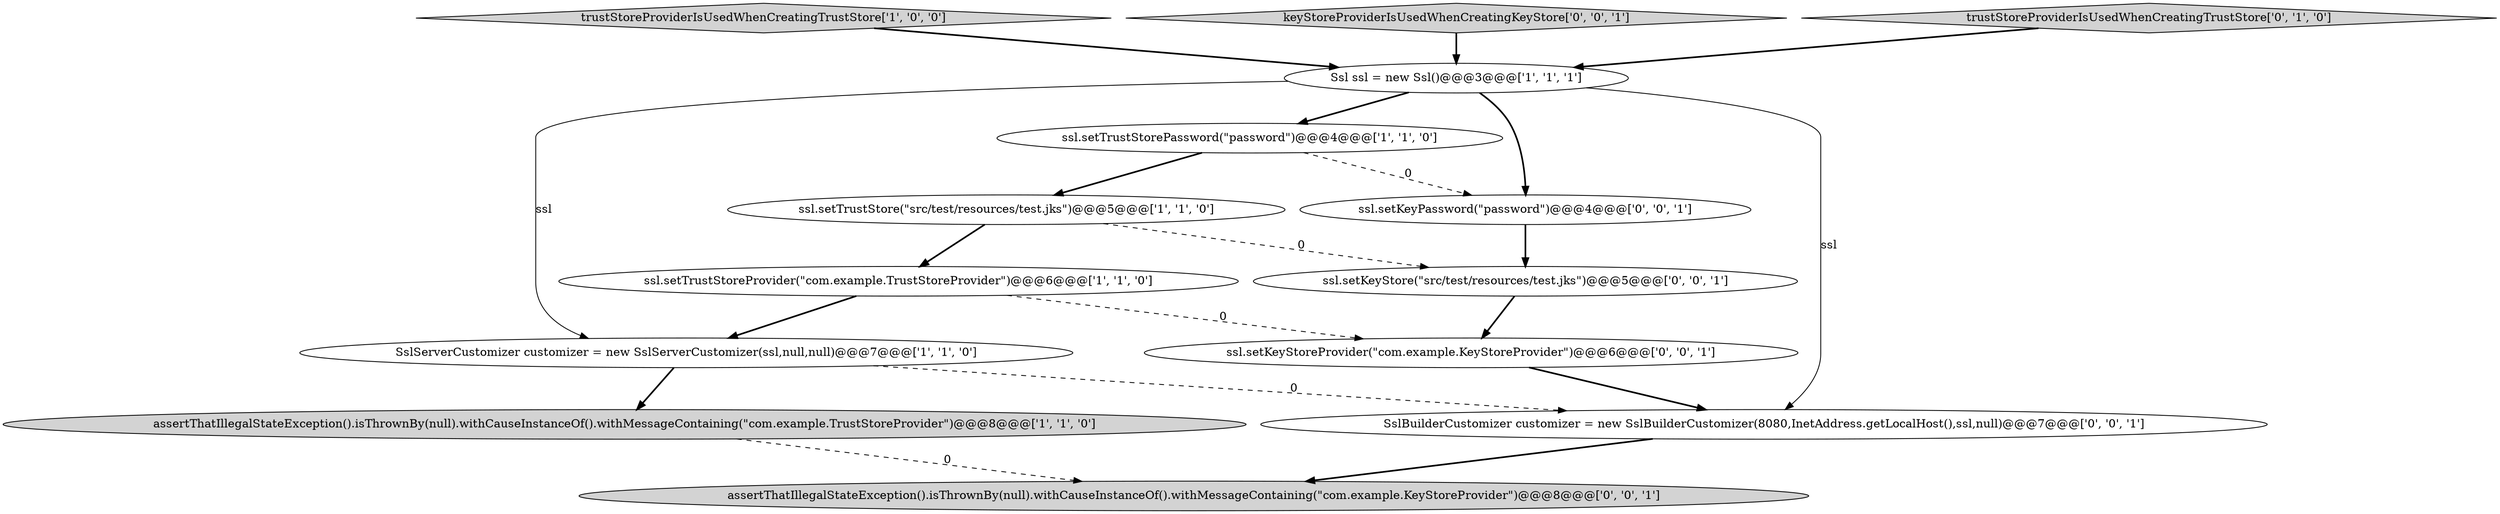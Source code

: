 digraph {
10 [style = filled, label = "SslBuilderCustomizer customizer = new SslBuilderCustomizer(8080,InetAddress.getLocalHost(),ssl,null)@@@7@@@['0', '0', '1']", fillcolor = white, shape = ellipse image = "AAA0AAABBB3BBB"];
11 [style = filled, label = "ssl.setKeyPassword(\"password\")@@@4@@@['0', '0', '1']", fillcolor = white, shape = ellipse image = "AAA0AAABBB3BBB"];
6 [style = filled, label = "SslServerCustomizer customizer = new SslServerCustomizer(ssl,null,null)@@@7@@@['1', '1', '0']", fillcolor = white, shape = ellipse image = "AAA0AAABBB1BBB"];
0 [style = filled, label = "trustStoreProviderIsUsedWhenCreatingTrustStore['1', '0', '0']", fillcolor = lightgray, shape = diamond image = "AAA0AAABBB1BBB"];
9 [style = filled, label = "keyStoreProviderIsUsedWhenCreatingKeyStore['0', '0', '1']", fillcolor = lightgray, shape = diamond image = "AAA0AAABBB3BBB"];
8 [style = filled, label = "ssl.setKeyStoreProvider(\"com.example.KeyStoreProvider\")@@@6@@@['0', '0', '1']", fillcolor = white, shape = ellipse image = "AAA0AAABBB3BBB"];
12 [style = filled, label = "assertThatIllegalStateException().isThrownBy(null).withCauseInstanceOf().withMessageContaining(\"com.example.KeyStoreProvider\")@@@8@@@['0', '0', '1']", fillcolor = lightgray, shape = ellipse image = "AAA0AAABBB3BBB"];
5 [style = filled, label = "Ssl ssl = new Ssl()@@@3@@@['1', '1', '1']", fillcolor = white, shape = ellipse image = "AAA0AAABBB1BBB"];
1 [style = filled, label = "ssl.setTrustStorePassword(\"password\")@@@4@@@['1', '1', '0']", fillcolor = white, shape = ellipse image = "AAA0AAABBB1BBB"];
13 [style = filled, label = "ssl.setKeyStore(\"src/test/resources/test.jks\")@@@5@@@['0', '0', '1']", fillcolor = white, shape = ellipse image = "AAA0AAABBB3BBB"];
3 [style = filled, label = "ssl.setTrustStoreProvider(\"com.example.TrustStoreProvider\")@@@6@@@['1', '1', '0']", fillcolor = white, shape = ellipse image = "AAA0AAABBB1BBB"];
4 [style = filled, label = "ssl.setTrustStore(\"src/test/resources/test.jks\")@@@5@@@['1', '1', '0']", fillcolor = white, shape = ellipse image = "AAA0AAABBB1BBB"];
7 [style = filled, label = "trustStoreProviderIsUsedWhenCreatingTrustStore['0', '1', '0']", fillcolor = lightgray, shape = diamond image = "AAA0AAABBB2BBB"];
2 [style = filled, label = "assertThatIllegalStateException().isThrownBy(null).withCauseInstanceOf().withMessageContaining(\"com.example.TrustStoreProvider\")@@@8@@@['1', '1', '0']", fillcolor = lightgray, shape = ellipse image = "AAA0AAABBB1BBB"];
7->5 [style = bold, label=""];
4->13 [style = dashed, label="0"];
5->6 [style = solid, label="ssl"];
13->8 [style = bold, label=""];
3->8 [style = dashed, label="0"];
0->5 [style = bold, label=""];
6->10 [style = dashed, label="0"];
5->11 [style = bold, label=""];
1->11 [style = dashed, label="0"];
9->5 [style = bold, label=""];
4->3 [style = bold, label=""];
8->10 [style = bold, label=""];
5->10 [style = solid, label="ssl"];
11->13 [style = bold, label=""];
6->2 [style = bold, label=""];
2->12 [style = dashed, label="0"];
1->4 [style = bold, label=""];
3->6 [style = bold, label=""];
10->12 [style = bold, label=""];
5->1 [style = bold, label=""];
}
